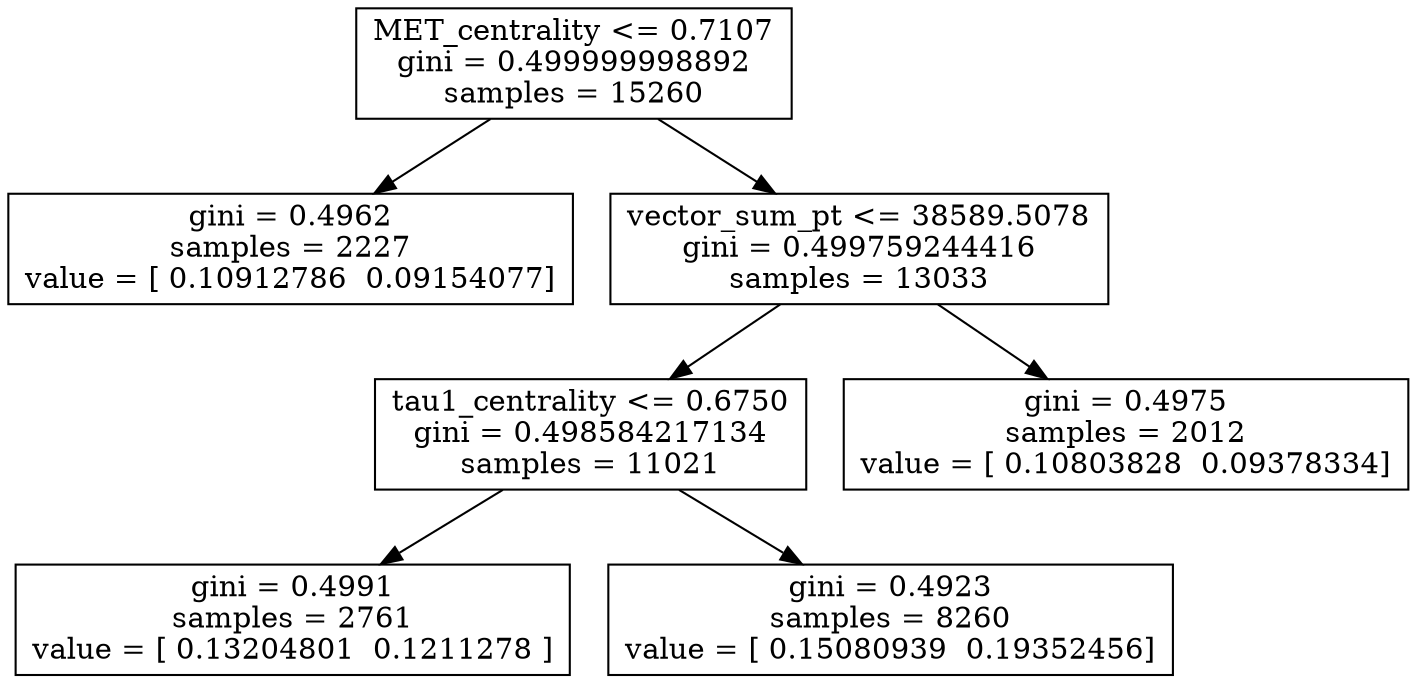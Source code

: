digraph Tree {
0 [label="MET_centrality <= 0.7107\ngini = 0.499999998892\nsamples = 15260", shape="box"] ;
1 [label="gini = 0.4962\nsamples = 2227\nvalue = [ 0.10912786  0.09154077]", shape="box"] ;
0 -> 1 ;
2 [label="vector_sum_pt <= 38589.5078\ngini = 0.499759244416\nsamples = 13033", shape="box"] ;
0 -> 2 ;
3 [label="tau1_centrality <= 0.6750\ngini = 0.498584217134\nsamples = 11021", shape="box"] ;
2 -> 3 ;
4 [label="gini = 0.4991\nsamples = 2761\nvalue = [ 0.13204801  0.1211278 ]", shape="box"] ;
3 -> 4 ;
5 [label="gini = 0.4923\nsamples = 8260\nvalue = [ 0.15080939  0.19352456]", shape="box"] ;
3 -> 5 ;
6 [label="gini = 0.4975\nsamples = 2012\nvalue = [ 0.10803828  0.09378334]", shape="box"] ;
2 -> 6 ;
}